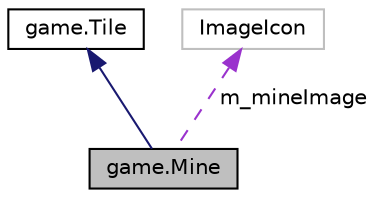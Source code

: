 digraph "game.Mine"
{
  edge [fontname="Helvetica",fontsize="10",labelfontname="Helvetica",labelfontsize="10"];
  node [fontname="Helvetica",fontsize="10",shape=record];
  Node1 [label="game.Mine",height=0.2,width=0.4,color="black", fillcolor="grey75", style="filled", fontcolor="black"];
  Node2 -> Node1 [dir="back",color="midnightblue",fontsize="10",style="solid",fontname="Helvetica"];
  Node2 [label="game.Tile",height=0.2,width=0.4,color="black", fillcolor="white", style="filled",URL="$classgame_1_1_tile.html",tooltip="A class for a generic tile. "];
  Node3 -> Node1 [dir="back",color="darkorchid3",fontsize="10",style="dashed",label=" m_mineImage" ,fontname="Helvetica"];
  Node3 [label="ImageIcon",height=0.2,width=0.4,color="grey75", fillcolor="white", style="filled"];
}
